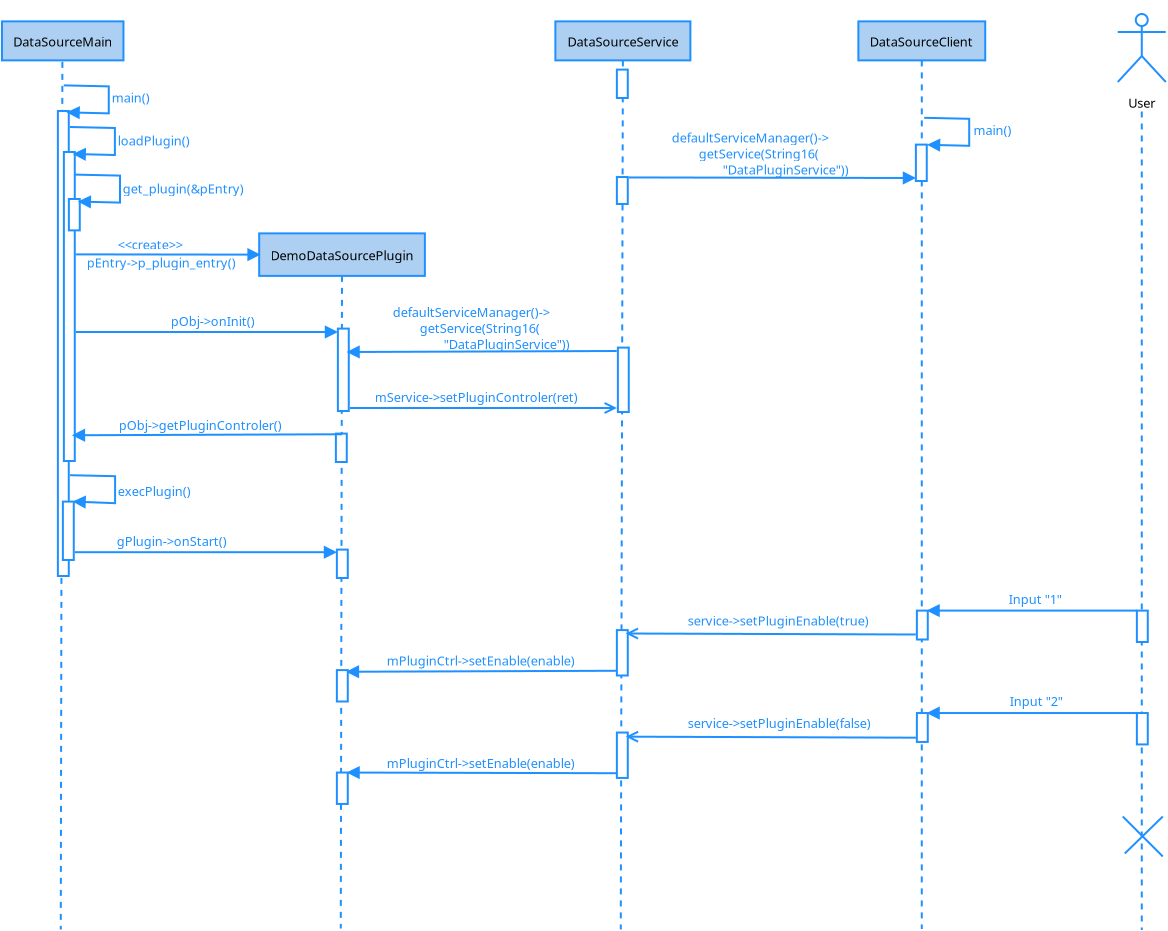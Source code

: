 <?xml version="1.0" encoding="UTF-8"?>
<dia:diagram xmlns:dia="http://www.lysator.liu.se/~alla/dia/">
  <dia:layer name="背景" visible="true" active="true">
    <dia:object type="Flowchart - Box" version="0" id="O0">
      <dia:attribute name="obj_pos">
        <dia:point val="50.78,4.5"/>
      </dia:attribute>
      <dia:attribute name="obj_bb">
        <dia:rectangle val="50.73,4.45;57.172,6.5"/>
      </dia:attribute>
      <dia:attribute name="elem_corner">
        <dia:point val="50.78,4.5"/>
      </dia:attribute>
      <dia:attribute name="elem_width">
        <dia:real val="6.343"/>
      </dia:attribute>
      <dia:attribute name="elem_height">
        <dia:real val="1.95"/>
      </dia:attribute>
      <dia:attribute name="border_width">
        <dia:real val="0.1"/>
      </dia:attribute>
      <dia:attribute name="border_color">
        <dia:color val="#1e90ff"/>
      </dia:attribute>
      <dia:attribute name="inner_color">
        <dia:color val="#add0f2"/>
      </dia:attribute>
      <dia:attribute name="show_background">
        <dia:boolean val="true"/>
      </dia:attribute>
      <dia:attribute name="padding">
        <dia:real val="0.5"/>
      </dia:attribute>
      <dia:attribute name="text">
        <dia:composite type="text">
          <dia:attribute name="string">
            <dia:string>#DataSourceClient#</dia:string>
          </dia:attribute>
          <dia:attribute name="font">
            <dia:font family="sans" style="0" name="Helvetica"/>
          </dia:attribute>
          <dia:attribute name="height">
            <dia:real val="0.8"/>
          </dia:attribute>
          <dia:attribute name="pos">
            <dia:point val="53.951,5.817"/>
          </dia:attribute>
          <dia:attribute name="color">
            <dia:color val="#000000"/>
          </dia:attribute>
          <dia:attribute name="alignment">
            <dia:enum val="1"/>
          </dia:attribute>
        </dia:composite>
      </dia:attribute>
    </dia:object>
    <dia:object type="Flowchart - Box" version="0" id="O1">
      <dia:attribute name="obj_pos">
        <dia:point val="35.63,4.5"/>
      </dia:attribute>
      <dia:attribute name="obj_bb">
        <dia:rectangle val="35.58,4.45;42.43,6.5"/>
      </dia:attribute>
      <dia:attribute name="elem_corner">
        <dia:point val="35.63,4.5"/>
      </dia:attribute>
      <dia:attribute name="elem_width">
        <dia:real val="6.75"/>
      </dia:attribute>
      <dia:attribute name="elem_height">
        <dia:real val="1.95"/>
      </dia:attribute>
      <dia:attribute name="border_width">
        <dia:real val="0.1"/>
      </dia:attribute>
      <dia:attribute name="border_color">
        <dia:color val="#1e90ff"/>
      </dia:attribute>
      <dia:attribute name="inner_color">
        <dia:color val="#add0f2"/>
      </dia:attribute>
      <dia:attribute name="show_background">
        <dia:boolean val="true"/>
      </dia:attribute>
      <dia:attribute name="padding">
        <dia:real val="0.5"/>
      </dia:attribute>
      <dia:attribute name="text">
        <dia:composite type="text">
          <dia:attribute name="string">
            <dia:string>#DataSourceService#</dia:string>
          </dia:attribute>
          <dia:attribute name="font">
            <dia:font family="sans" style="0" name="Helvetica"/>
          </dia:attribute>
          <dia:attribute name="height">
            <dia:real val="0.8"/>
          </dia:attribute>
          <dia:attribute name="pos">
            <dia:point val="39.005,5.817"/>
          </dia:attribute>
          <dia:attribute name="color">
            <dia:color val="#000000"/>
          </dia:attribute>
          <dia:attribute name="alignment">
            <dia:enum val="1"/>
          </dia:attribute>
        </dia:composite>
      </dia:attribute>
    </dia:object>
    <dia:object type="Flowchart - Box" version="0" id="O2">
      <dia:attribute name="obj_pos">
        <dia:point val="20.83,15.1"/>
      </dia:attribute>
      <dia:attribute name="obj_bb">
        <dia:rectangle val="20.78,15.05;29.145,17.275"/>
      </dia:attribute>
      <dia:attribute name="elem_corner">
        <dia:point val="20.83,15.1"/>
      </dia:attribute>
      <dia:attribute name="elem_width">
        <dia:real val="8.265"/>
      </dia:attribute>
      <dia:attribute name="elem_height">
        <dia:real val="2.125"/>
      </dia:attribute>
      <dia:attribute name="border_width">
        <dia:real val="0.1"/>
      </dia:attribute>
      <dia:attribute name="border_color">
        <dia:color val="#1e90ff"/>
      </dia:attribute>
      <dia:attribute name="inner_color">
        <dia:color val="#add0f2"/>
      </dia:attribute>
      <dia:attribute name="show_background">
        <dia:boolean val="true"/>
      </dia:attribute>
      <dia:attribute name="padding">
        <dia:real val="0.5"/>
      </dia:attribute>
      <dia:attribute name="text">
        <dia:composite type="text">
          <dia:attribute name="string">
            <dia:string>#DemoDataSourcePlugin#</dia:string>
          </dia:attribute>
          <dia:attribute name="font">
            <dia:font family="sans" style="0" name="Helvetica"/>
          </dia:attribute>
          <dia:attribute name="height">
            <dia:real val="0.8"/>
          </dia:attribute>
          <dia:attribute name="pos">
            <dia:point val="24.962,16.505"/>
          </dia:attribute>
          <dia:attribute name="color">
            <dia:color val="#000000"/>
          </dia:attribute>
          <dia:attribute name="alignment">
            <dia:enum val="1"/>
          </dia:attribute>
        </dia:composite>
      </dia:attribute>
    </dia:object>
    <dia:object type="Flowchart - Box" version="0" id="O3">
      <dia:attribute name="obj_pos">
        <dia:point val="7.98,4.5"/>
      </dia:attribute>
      <dia:attribute name="obj_bb">
        <dia:rectangle val="7.93,4.45;14.065,6.5"/>
      </dia:attribute>
      <dia:attribute name="elem_corner">
        <dia:point val="7.98,4.5"/>
      </dia:attribute>
      <dia:attribute name="elem_width">
        <dia:real val="6.035"/>
      </dia:attribute>
      <dia:attribute name="elem_height">
        <dia:real val="1.95"/>
      </dia:attribute>
      <dia:attribute name="border_width">
        <dia:real val="0.1"/>
      </dia:attribute>
      <dia:attribute name="border_color">
        <dia:color val="#1e90ff"/>
      </dia:attribute>
      <dia:attribute name="inner_color">
        <dia:color val="#add0f2"/>
      </dia:attribute>
      <dia:attribute name="show_background">
        <dia:boolean val="true"/>
      </dia:attribute>
      <dia:attribute name="padding">
        <dia:real val="0.5"/>
      </dia:attribute>
      <dia:attribute name="text">
        <dia:composite type="text">
          <dia:attribute name="string">
            <dia:string>#DataSourceMain#</dia:string>
          </dia:attribute>
          <dia:attribute name="font">
            <dia:font family="sans" style="0" name="Helvetica"/>
          </dia:attribute>
          <dia:attribute name="height">
            <dia:real val="0.8"/>
          </dia:attribute>
          <dia:attribute name="pos">
            <dia:point val="10.998,5.817"/>
          </dia:attribute>
          <dia:attribute name="color">
            <dia:color val="#000000"/>
          </dia:attribute>
          <dia:attribute name="alignment">
            <dia:enum val="1"/>
          </dia:attribute>
        </dia:composite>
      </dia:attribute>
    </dia:object>
    <dia:object type="Standard - Line" version="0" id="O4">
      <dia:attribute name="obj_pos">
        <dia:point val="10.98,6.525"/>
      </dia:attribute>
      <dia:attribute name="obj_bb">
        <dia:rectangle val="10.85,6.475;11.03,49.956"/>
      </dia:attribute>
      <dia:attribute name="conn_endpoints">
        <dia:point val="10.98,6.525"/>
        <dia:point val="10.9,49.906"/>
      </dia:attribute>
      <dia:attribute name="numcp">
        <dia:int val="1"/>
      </dia:attribute>
      <dia:attribute name="line_color">
        <dia:color val="#1e90ff"/>
      </dia:attribute>
      <dia:attribute name="line_width">
        <dia:real val="0.1"/>
      </dia:attribute>
      <dia:attribute name="line_style">
        <dia:enum val="1"/>
      </dia:attribute>
      <dia:attribute name="dashlength">
        <dia:real val="0.3"/>
      </dia:attribute>
    </dia:object>
    <dia:object type="Standard - Line" version="0" id="O5">
      <dia:attribute name="obj_pos">
        <dia:point val="24.962,17.225"/>
      </dia:attribute>
      <dia:attribute name="obj_bb">
        <dia:rectangle val="24.85,17.175;25.013,49.906"/>
      </dia:attribute>
      <dia:attribute name="conn_endpoints">
        <dia:point val="24.962,17.225"/>
        <dia:point val="24.9,49.856"/>
      </dia:attribute>
      <dia:attribute name="numcp">
        <dia:int val="1"/>
      </dia:attribute>
      <dia:attribute name="line_color">
        <dia:color val="#1e90ff"/>
      </dia:attribute>
      <dia:attribute name="line_width">
        <dia:real val="0.1"/>
      </dia:attribute>
      <dia:attribute name="line_style">
        <dia:enum val="1"/>
      </dia:attribute>
      <dia:attribute name="dashlength">
        <dia:real val="0.3"/>
      </dia:attribute>
      <dia:connections>
        <dia:connection handle="0" to="O2" connection="13"/>
      </dia:connections>
    </dia:object>
    <dia:object type="Standard - Line" version="0" id="O6">
      <dia:attribute name="obj_pos">
        <dia:point val="53.951,6.45"/>
      </dia:attribute>
      <dia:attribute name="obj_bb">
        <dia:rectangle val="53.9,6.4;54.001,49.931"/>
      </dia:attribute>
      <dia:attribute name="conn_endpoints">
        <dia:point val="53.951,6.45"/>
        <dia:point val="53.95,49.881"/>
      </dia:attribute>
      <dia:attribute name="numcp">
        <dia:int val="1"/>
      </dia:attribute>
      <dia:attribute name="line_color">
        <dia:color val="#1e90ff"/>
      </dia:attribute>
      <dia:attribute name="line_width">
        <dia:real val="0.1"/>
      </dia:attribute>
      <dia:attribute name="line_style">
        <dia:enum val="1"/>
      </dia:attribute>
      <dia:attribute name="dashlength">
        <dia:real val="0.3"/>
      </dia:attribute>
      <dia:connections>
        <dia:connection handle="0" to="O0" connection="13"/>
      </dia:connections>
    </dia:object>
    <dia:object type="Standard - Line" version="0" id="O7">
      <dia:attribute name="obj_pos">
        <dia:point val="39.005,6.45"/>
      </dia:attribute>
      <dia:attribute name="obj_bb">
        <dia:rectangle val="38.85,6.4;39.055,49.956"/>
      </dia:attribute>
      <dia:attribute name="conn_endpoints">
        <dia:point val="39.005,6.45"/>
        <dia:point val="38.9,49.906"/>
      </dia:attribute>
      <dia:attribute name="numcp">
        <dia:int val="1"/>
      </dia:attribute>
      <dia:attribute name="line_color">
        <dia:color val="#1e90ff"/>
      </dia:attribute>
      <dia:attribute name="line_width">
        <dia:real val="0.1"/>
      </dia:attribute>
      <dia:attribute name="line_style">
        <dia:enum val="1"/>
      </dia:attribute>
      <dia:attribute name="dashlength">
        <dia:real val="0.3"/>
      </dia:attribute>
      <dia:connections>
        <dia:connection handle="0" to="O1" connection="13"/>
      </dia:connections>
    </dia:object>
    <dia:object type="Standard - Text" version="1" id="O8">
      <dia:attribute name="obj_pos">
        <dia:point val="13.45,8.55"/>
      </dia:attribute>
      <dia:attribute name="obj_bb">
        <dia:rectangle val="13.45,7.808;15.402,8.755"/>
      </dia:attribute>
      <dia:attribute name="text">
        <dia:composite type="text">
          <dia:attribute name="string">
            <dia:string>#main()#</dia:string>
          </dia:attribute>
          <dia:attribute name="font">
            <dia:font family="sans" style="0" name="Helvetica"/>
          </dia:attribute>
          <dia:attribute name="height">
            <dia:real val="0.8"/>
          </dia:attribute>
          <dia:attribute name="pos">
            <dia:point val="13.45,8.55"/>
          </dia:attribute>
          <dia:attribute name="color">
            <dia:color val="#1e90ff"/>
          </dia:attribute>
          <dia:attribute name="alignment">
            <dia:enum val="0"/>
          </dia:attribute>
        </dia:composite>
      </dia:attribute>
      <dia:attribute name="valign">
        <dia:enum val="3"/>
      </dia:attribute>
    </dia:object>
    <dia:object type="Standard - Box" version="0" id="O9">
      <dia:attribute name="obj_pos">
        <dia:point val="10.755,8.98"/>
      </dia:attribute>
      <dia:attribute name="obj_bb">
        <dia:rectangle val="10.705,8.93;11.35,32.281"/>
      </dia:attribute>
      <dia:attribute name="elem_corner">
        <dia:point val="10.755,8.98"/>
      </dia:attribute>
      <dia:attribute name="elem_width">
        <dia:real val="0.545"/>
      </dia:attribute>
      <dia:attribute name="elem_height">
        <dia:real val="23.251"/>
      </dia:attribute>
      <dia:attribute name="border_width">
        <dia:real val="0.1"/>
      </dia:attribute>
      <dia:attribute name="border_color">
        <dia:color val="#1e90ff"/>
      </dia:attribute>
      <dia:attribute name="show_background">
        <dia:boolean val="true"/>
      </dia:attribute>
    </dia:object>
    <dia:object type="Standard - Box" version="0" id="O10">
      <dia:attribute name="obj_pos">
        <dia:point val="11.055,11.03"/>
      </dia:attribute>
      <dia:attribute name="obj_bb">
        <dia:rectangle val="11.005,10.98;11.65,26.531"/>
      </dia:attribute>
      <dia:attribute name="elem_corner">
        <dia:point val="11.055,11.03"/>
      </dia:attribute>
      <dia:attribute name="elem_width">
        <dia:real val="0.545"/>
      </dia:attribute>
      <dia:attribute name="elem_height">
        <dia:real val="15.451"/>
      </dia:attribute>
      <dia:attribute name="border_width">
        <dia:real val="0.1"/>
      </dia:attribute>
      <dia:attribute name="border_color">
        <dia:color val="#1e90ff"/>
      </dia:attribute>
      <dia:attribute name="show_background">
        <dia:boolean val="true"/>
      </dia:attribute>
    </dia:object>
    <dia:object type="Standard - Text" version="1" id="O11">
      <dia:attribute name="obj_pos">
        <dia:point val="13.75,10.7"/>
      </dia:attribute>
      <dia:attribute name="obj_bb">
        <dia:rectangle val="13.75,9.957;17.402,10.905"/>
      </dia:attribute>
      <dia:attribute name="text">
        <dia:composite type="text">
          <dia:attribute name="string">
            <dia:string>#loadPlugin()#</dia:string>
          </dia:attribute>
          <dia:attribute name="font">
            <dia:font family="sans" style="0" name="Helvetica"/>
          </dia:attribute>
          <dia:attribute name="height">
            <dia:real val="0.8"/>
          </dia:attribute>
          <dia:attribute name="pos">
            <dia:point val="13.75,10.7"/>
          </dia:attribute>
          <dia:attribute name="color">
            <dia:color val="#1e90ff"/>
          </dia:attribute>
          <dia:attribute name="alignment">
            <dia:enum val="0"/>
          </dia:attribute>
        </dia:composite>
      </dia:attribute>
      <dia:attribute name="valign">
        <dia:enum val="3"/>
      </dia:attribute>
    </dia:object>
    <dia:object type="Standard - Text" version="1" id="O12">
      <dia:attribute name="obj_pos">
        <dia:point val="14,13.1"/>
      </dia:attribute>
      <dia:attribute name="obj_bb">
        <dia:rectangle val="14,12.357;20.065,13.305"/>
      </dia:attribute>
      <dia:attribute name="text">
        <dia:composite type="text">
          <dia:attribute name="string">
            <dia:string>#get_plugin(&amp;pEntry)#</dia:string>
          </dia:attribute>
          <dia:attribute name="font">
            <dia:font family="sans" style="0" name="Helvetica"/>
          </dia:attribute>
          <dia:attribute name="height">
            <dia:real val="0.8"/>
          </dia:attribute>
          <dia:attribute name="pos">
            <dia:point val="14,13.1"/>
          </dia:attribute>
          <dia:attribute name="color">
            <dia:color val="#1e90ff"/>
          </dia:attribute>
          <dia:attribute name="alignment">
            <dia:enum val="0"/>
          </dia:attribute>
        </dia:composite>
      </dia:attribute>
      <dia:attribute name="valign">
        <dia:enum val="3"/>
      </dia:attribute>
    </dia:object>
    <dia:object type="Standard - Box" version="0" id="O13">
      <dia:attribute name="obj_pos">
        <dia:point val="11.305,13.38"/>
      </dia:attribute>
      <dia:attribute name="obj_bb">
        <dia:rectangle val="11.255,13.33;11.9,15"/>
      </dia:attribute>
      <dia:attribute name="elem_corner">
        <dia:point val="11.305,13.38"/>
      </dia:attribute>
      <dia:attribute name="elem_width">
        <dia:real val="0.545"/>
      </dia:attribute>
      <dia:attribute name="elem_height">
        <dia:real val="1.57"/>
      </dia:attribute>
      <dia:attribute name="border_width">
        <dia:real val="0.1"/>
      </dia:attribute>
      <dia:attribute name="border_color">
        <dia:color val="#1e90ff"/>
      </dia:attribute>
      <dia:attribute name="show_background">
        <dia:boolean val="true"/>
      </dia:attribute>
    </dia:object>
    <dia:object type="Standard - Line" version="0" id="O14">
      <dia:attribute name="obj_pos">
        <dia:point val="11.65,16.15"/>
      </dia:attribute>
      <dia:attribute name="obj_bb">
        <dia:rectangle val="11.6,15.831;20.942,16.493"/>
      </dia:attribute>
      <dia:attribute name="conn_endpoints">
        <dia:point val="11.65,16.15"/>
        <dia:point val="20.83,16.163"/>
      </dia:attribute>
      <dia:attribute name="numcp">
        <dia:int val="1"/>
      </dia:attribute>
      <dia:attribute name="line_color">
        <dia:color val="#1e90ff"/>
      </dia:attribute>
      <dia:attribute name="end_arrow">
        <dia:enum val="3"/>
      </dia:attribute>
      <dia:attribute name="end_arrow_length">
        <dia:real val="0.5"/>
      </dia:attribute>
      <dia:attribute name="end_arrow_width">
        <dia:real val="0.5"/>
      </dia:attribute>
      <dia:connections>
        <dia:connection handle="1" to="O2" connection="7"/>
      </dia:connections>
    </dia:object>
    <dia:object type="Standard - Text" version="1" id="O15">
      <dia:attribute name="obj_pos">
        <dia:point val="13.75,15.9"/>
      </dia:attribute>
      <dia:attribute name="obj_bb">
        <dia:rectangle val="13.75,15.158;17.017,16.105"/>
      </dia:attribute>
      <dia:attribute name="text">
        <dia:composite type="text">
          <dia:attribute name="string">
            <dia:string>#&lt;&lt;create&gt;&gt;#</dia:string>
          </dia:attribute>
          <dia:attribute name="font">
            <dia:font family="sans" style="0" name="Helvetica"/>
          </dia:attribute>
          <dia:attribute name="height">
            <dia:real val="0.8"/>
          </dia:attribute>
          <dia:attribute name="pos">
            <dia:point val="13.75,15.9"/>
          </dia:attribute>
          <dia:attribute name="color">
            <dia:color val="#1e90ff"/>
          </dia:attribute>
          <dia:attribute name="alignment">
            <dia:enum val="0"/>
          </dia:attribute>
        </dia:composite>
      </dia:attribute>
      <dia:attribute name="valign">
        <dia:enum val="3"/>
      </dia:attribute>
    </dia:object>
    <dia:object type="Standard - Text" version="1" id="O16">
      <dia:attribute name="obj_pos">
        <dia:point val="12.2,16.8"/>
      </dia:attribute>
      <dia:attribute name="obj_bb">
        <dia:rectangle val="12.2,16.058;19.808,17.005"/>
      </dia:attribute>
      <dia:attribute name="text">
        <dia:composite type="text">
          <dia:attribute name="string">
            <dia:string>#pEntry-&gt;p_plugin_entry()#</dia:string>
          </dia:attribute>
          <dia:attribute name="font">
            <dia:font family="sans" style="0" name="Helvetica"/>
          </dia:attribute>
          <dia:attribute name="height">
            <dia:real val="0.8"/>
          </dia:attribute>
          <dia:attribute name="pos">
            <dia:point val="12.2,16.8"/>
          </dia:attribute>
          <dia:attribute name="color">
            <dia:color val="#1e90ff"/>
          </dia:attribute>
          <dia:attribute name="alignment">
            <dia:enum val="0"/>
          </dia:attribute>
        </dia:composite>
      </dia:attribute>
      <dia:attribute name="valign">
        <dia:enum val="3"/>
      </dia:attribute>
    </dia:object>
    <dia:object type="Standard - Text" version="1" id="O17">
      <dia:attribute name="obj_pos">
        <dia:point val="22.65,7.75"/>
      </dia:attribute>
      <dia:attribute name="obj_bb">
        <dia:rectangle val="22.65,7.008;22.65,7.955"/>
      </dia:attribute>
      <dia:attribute name="text">
        <dia:composite type="text">
          <dia:attribute name="string">
            <dia:string>##</dia:string>
          </dia:attribute>
          <dia:attribute name="font">
            <dia:font family="sans" style="0" name="Helvetica"/>
          </dia:attribute>
          <dia:attribute name="height">
            <dia:real val="0.8"/>
          </dia:attribute>
          <dia:attribute name="pos">
            <dia:point val="22.65,7.75"/>
          </dia:attribute>
          <dia:attribute name="color">
            <dia:color val="#1e90ff"/>
          </dia:attribute>
          <dia:attribute name="alignment">
            <dia:enum val="0"/>
          </dia:attribute>
        </dia:composite>
      </dia:attribute>
      <dia:attribute name="valign">
        <dia:enum val="3"/>
      </dia:attribute>
    </dia:object>
    <dia:object type="Standard - Line" version="0" id="O18">
      <dia:attribute name="obj_pos">
        <dia:point val="11.655,20.03"/>
      </dia:attribute>
      <dia:attribute name="obj_bb">
        <dia:rectangle val="11.605,19.7;24.812,20.362"/>
      </dia:attribute>
      <dia:attribute name="conn_endpoints">
        <dia:point val="11.655,20.03"/>
        <dia:point val="24.7,20.031"/>
      </dia:attribute>
      <dia:attribute name="numcp">
        <dia:int val="1"/>
      </dia:attribute>
      <dia:attribute name="line_color">
        <dia:color val="#1e90ff"/>
      </dia:attribute>
      <dia:attribute name="end_arrow">
        <dia:enum val="3"/>
      </dia:attribute>
      <dia:attribute name="end_arrow_length">
        <dia:real val="0.5"/>
      </dia:attribute>
      <dia:attribute name="end_arrow_width">
        <dia:real val="0.5"/>
      </dia:attribute>
    </dia:object>
    <dia:object type="Standard - Box" version="0" id="O19">
      <dia:attribute name="obj_pos">
        <dia:point val="24.755,19.861"/>
      </dia:attribute>
      <dia:attribute name="obj_bb">
        <dia:rectangle val="24.705,19.811;25.35,24.031"/>
      </dia:attribute>
      <dia:attribute name="elem_corner">
        <dia:point val="24.755,19.861"/>
      </dia:attribute>
      <dia:attribute name="elem_width">
        <dia:real val="0.545"/>
      </dia:attribute>
      <dia:attribute name="elem_height">
        <dia:real val="4.12"/>
      </dia:attribute>
      <dia:attribute name="border_width">
        <dia:real val="0.1"/>
      </dia:attribute>
      <dia:attribute name="border_color">
        <dia:color val="#1e90ff"/>
      </dia:attribute>
      <dia:attribute name="show_background">
        <dia:boolean val="true"/>
      </dia:attribute>
    </dia:object>
    <dia:object type="Standard - Text" version="1" id="O20">
      <dia:attribute name="obj_pos">
        <dia:point val="16.4,19.731"/>
      </dia:attribute>
      <dia:attribute name="obj_bb">
        <dia:rectangle val="16.4,18.988;20.628,19.936"/>
      </dia:attribute>
      <dia:attribute name="text">
        <dia:composite type="text">
          <dia:attribute name="string">
            <dia:string>#pObj-&gt;onInit()#</dia:string>
          </dia:attribute>
          <dia:attribute name="font">
            <dia:font family="sans" style="0" name="Helvetica"/>
          </dia:attribute>
          <dia:attribute name="height">
            <dia:real val="0.8"/>
          </dia:attribute>
          <dia:attribute name="pos">
            <dia:point val="16.4,19.731"/>
          </dia:attribute>
          <dia:attribute name="color">
            <dia:color val="#1e90ff"/>
          </dia:attribute>
          <dia:attribute name="alignment">
            <dia:enum val="0"/>
          </dia:attribute>
        </dia:composite>
      </dia:attribute>
      <dia:attribute name="valign">
        <dia:enum val="3"/>
      </dia:attribute>
    </dia:object>
    <dia:object type="Standard - Text" version="1" id="O21">
      <dia:attribute name="obj_pos">
        <dia:point val="13.8,24.931"/>
      </dia:attribute>
      <dia:attribute name="obj_bb">
        <dia:rectangle val="13.8,24.188;21.935,25.136"/>
      </dia:attribute>
      <dia:attribute name="text">
        <dia:composite type="text">
          <dia:attribute name="string">
            <dia:string>#pObj-&gt;getPluginControler()#</dia:string>
          </dia:attribute>
          <dia:attribute name="font">
            <dia:font family="sans" style="0" name="Helvetica"/>
          </dia:attribute>
          <dia:attribute name="height">
            <dia:real val="0.8"/>
          </dia:attribute>
          <dia:attribute name="pos">
            <dia:point val="13.8,24.931"/>
          </dia:attribute>
          <dia:attribute name="color">
            <dia:color val="#1e90ff"/>
          </dia:attribute>
          <dia:attribute name="alignment">
            <dia:enum val="0"/>
          </dia:attribute>
        </dia:composite>
      </dia:attribute>
      <dia:attribute name="valign">
        <dia:enum val="3"/>
      </dia:attribute>
    </dia:object>
    <dia:object type="Standard - Line" version="0" id="O22">
      <dia:attribute name="obj_pos">
        <dia:point val="25.25,21.031"/>
      </dia:attribute>
      <dia:attribute name="obj_bb">
        <dia:rectangle val="25.188,20.698;38.75,21.36"/>
      </dia:attribute>
      <dia:attribute name="conn_endpoints">
        <dia:point val="25.25,21.031"/>
        <dia:point val="38.7,20.981"/>
      </dia:attribute>
      <dia:attribute name="numcp">
        <dia:int val="1"/>
      </dia:attribute>
      <dia:attribute name="line_color">
        <dia:color val="#1e90ff"/>
      </dia:attribute>
      <dia:attribute name="start_arrow">
        <dia:enum val="3"/>
      </dia:attribute>
      <dia:attribute name="start_arrow_length">
        <dia:real val="0.5"/>
      </dia:attribute>
      <dia:attribute name="start_arrow_width">
        <dia:real val="0.5"/>
      </dia:attribute>
    </dia:object>
    <dia:object type="Standard - Box" version="0" id="O23">
      <dia:attribute name="obj_pos">
        <dia:point val="38.755,20.811"/>
      </dia:attribute>
      <dia:attribute name="obj_bb">
        <dia:rectangle val="38.705,20.761;39.35,24.081"/>
      </dia:attribute>
      <dia:attribute name="elem_corner">
        <dia:point val="38.755,20.811"/>
      </dia:attribute>
      <dia:attribute name="elem_width">
        <dia:real val="0.545"/>
      </dia:attribute>
      <dia:attribute name="elem_height">
        <dia:real val="3.22"/>
      </dia:attribute>
      <dia:attribute name="border_width">
        <dia:real val="0.1"/>
      </dia:attribute>
      <dia:attribute name="border_color">
        <dia:color val="#1e90ff"/>
      </dia:attribute>
      <dia:attribute name="show_background">
        <dia:boolean val="true"/>
      </dia:attribute>
    </dia:object>
    <dia:object type="Standard - Text" version="1" id="O24">
      <dia:attribute name="obj_pos">
        <dia:point val="27.5,19.281"/>
      </dia:attribute>
      <dia:attribute name="obj_bb">
        <dia:rectangle val="27.5,18.538;36.42,21.086"/>
      </dia:attribute>
      <dia:attribute name="text">
        <dia:composite type="text">
          <dia:attribute name="string">
            <dia:string>#defaultServiceManager()-&gt;
         getService(String16(
                 "DataPluginService"))#</dia:string>
          </dia:attribute>
          <dia:attribute name="font">
            <dia:font family="sans" style="0" name="Helvetica"/>
          </dia:attribute>
          <dia:attribute name="height">
            <dia:real val="0.8"/>
          </dia:attribute>
          <dia:attribute name="pos">
            <dia:point val="27.5,19.281"/>
          </dia:attribute>
          <dia:attribute name="color">
            <dia:color val="#1e90ff"/>
          </dia:attribute>
          <dia:attribute name="alignment">
            <dia:enum val="0"/>
          </dia:attribute>
        </dia:composite>
      </dia:attribute>
      <dia:attribute name="valign">
        <dia:enum val="3"/>
      </dia:attribute>
    </dia:object>
    <dia:object type="Standard - Text" version="1" id="O25">
      <dia:attribute name="obj_pos">
        <dia:point val="26.6,23.531"/>
      </dia:attribute>
      <dia:attribute name="obj_bb">
        <dia:rectangle val="26.6,22.788;36.847,23.736"/>
      </dia:attribute>
      <dia:attribute name="text">
        <dia:composite type="text">
          <dia:attribute name="string">
            <dia:string>#mService-&gt;setPluginControler(ret)#</dia:string>
          </dia:attribute>
          <dia:attribute name="font">
            <dia:font family="sans" style="0" name="Helvetica"/>
          </dia:attribute>
          <dia:attribute name="height">
            <dia:real val="0.8"/>
          </dia:attribute>
          <dia:attribute name="pos">
            <dia:point val="26.6,23.531"/>
          </dia:attribute>
          <dia:attribute name="color">
            <dia:color val="#1e90ff"/>
          </dia:attribute>
          <dia:attribute name="alignment">
            <dia:enum val="0"/>
          </dia:attribute>
        </dia:composite>
      </dia:attribute>
      <dia:attribute name="valign">
        <dia:enum val="3"/>
      </dia:attribute>
    </dia:object>
    <dia:object type="Standard - Box" version="0" id="O26">
      <dia:attribute name="obj_pos">
        <dia:point val="24.655,25.111"/>
      </dia:attribute>
      <dia:attribute name="obj_bb">
        <dia:rectangle val="24.605,25.061;25.25,26.581"/>
      </dia:attribute>
      <dia:attribute name="elem_corner">
        <dia:point val="24.655,25.111"/>
      </dia:attribute>
      <dia:attribute name="elem_width">
        <dia:real val="0.545"/>
      </dia:attribute>
      <dia:attribute name="elem_height">
        <dia:real val="1.42"/>
      </dia:attribute>
      <dia:attribute name="border_width">
        <dia:real val="0.1"/>
      </dia:attribute>
      <dia:attribute name="border_color">
        <dia:color val="#1e90ff"/>
      </dia:attribute>
      <dia:attribute name="show_background">
        <dia:boolean val="true"/>
      </dia:attribute>
    </dia:object>
    <dia:object type="Standard - Line" version="0" id="O27">
      <dia:attribute name="obj_pos">
        <dia:point val="11.517,25.194"/>
      </dia:attribute>
      <dia:attribute name="obj_bb">
        <dia:rectangle val="11.455,24.861;25.017,25.523"/>
      </dia:attribute>
      <dia:attribute name="conn_endpoints">
        <dia:point val="11.517,25.194"/>
        <dia:point val="24.967,25.144"/>
      </dia:attribute>
      <dia:attribute name="numcp">
        <dia:int val="1"/>
      </dia:attribute>
      <dia:attribute name="line_color">
        <dia:color val="#1e90ff"/>
      </dia:attribute>
      <dia:attribute name="start_arrow">
        <dia:enum val="3"/>
      </dia:attribute>
      <dia:attribute name="start_arrow_length">
        <dia:real val="0.5"/>
      </dia:attribute>
      <dia:attribute name="start_arrow_width">
        <dia:real val="0.5"/>
      </dia:attribute>
    </dia:object>
    <dia:object type="Standard - Text" version="1" id="O28">
      <dia:attribute name="obj_pos">
        <dia:point val="13.75,28.231"/>
      </dia:attribute>
      <dia:attribute name="obj_bb">
        <dia:rectangle val="13.75,27.488;17.42,28.436"/>
      </dia:attribute>
      <dia:attribute name="text">
        <dia:composite type="text">
          <dia:attribute name="string">
            <dia:string>#execPlugin()#</dia:string>
          </dia:attribute>
          <dia:attribute name="font">
            <dia:font family="sans" style="0" name="Helvetica"/>
          </dia:attribute>
          <dia:attribute name="height">
            <dia:real val="0.8"/>
          </dia:attribute>
          <dia:attribute name="pos">
            <dia:point val="13.75,28.231"/>
          </dia:attribute>
          <dia:attribute name="color">
            <dia:color val="#1e90ff"/>
          </dia:attribute>
          <dia:attribute name="alignment">
            <dia:enum val="0"/>
          </dia:attribute>
        </dia:composite>
      </dia:attribute>
      <dia:attribute name="valign">
        <dia:enum val="3"/>
      </dia:attribute>
    </dia:object>
    <dia:object type="Standard - Box" version="0" id="O29">
      <dia:attribute name="obj_pos">
        <dia:point val="11.005,28.511"/>
      </dia:attribute>
      <dia:attribute name="obj_bb">
        <dia:rectangle val="10.955,28.461;11.6,31.481"/>
      </dia:attribute>
      <dia:attribute name="elem_corner">
        <dia:point val="11.005,28.511"/>
      </dia:attribute>
      <dia:attribute name="elem_width">
        <dia:real val="0.545"/>
      </dia:attribute>
      <dia:attribute name="elem_height">
        <dia:real val="2.92"/>
      </dia:attribute>
      <dia:attribute name="border_width">
        <dia:real val="0.1"/>
      </dia:attribute>
      <dia:attribute name="border_color">
        <dia:color val="#1e90ff"/>
      </dia:attribute>
      <dia:attribute name="show_background">
        <dia:boolean val="true"/>
      </dia:attribute>
    </dia:object>
    <dia:object type="Standard - Text" version="1" id="O30">
      <dia:attribute name="obj_pos">
        <dia:point val="13.7,30.731"/>
      </dia:attribute>
      <dia:attribute name="obj_bb">
        <dia:rectangle val="13.7,29.988;19.192,30.936"/>
      </dia:attribute>
      <dia:attribute name="text">
        <dia:composite type="text">
          <dia:attribute name="string">
            <dia:string>#gPlugin-&gt;onStart()#</dia:string>
          </dia:attribute>
          <dia:attribute name="font">
            <dia:font family="sans" style="0" name="Helvetica"/>
          </dia:attribute>
          <dia:attribute name="height">
            <dia:real val="0.8"/>
          </dia:attribute>
          <dia:attribute name="pos">
            <dia:point val="13.7,30.731"/>
          </dia:attribute>
          <dia:attribute name="color">
            <dia:color val="#1e90ff"/>
          </dia:attribute>
          <dia:attribute name="alignment">
            <dia:enum val="0"/>
          </dia:attribute>
        </dia:composite>
      </dia:attribute>
      <dia:attribute name="valign">
        <dia:enum val="3"/>
      </dia:attribute>
    </dia:object>
    <dia:object type="Standard - Box" version="0" id="O31">
      <dia:attribute name="obj_pos">
        <dia:point val="24.705,30.911"/>
      </dia:attribute>
      <dia:attribute name="obj_bb">
        <dia:rectangle val="24.655,30.861;25.3,32.381"/>
      </dia:attribute>
      <dia:attribute name="elem_corner">
        <dia:point val="24.705,30.911"/>
      </dia:attribute>
      <dia:attribute name="elem_width">
        <dia:real val="0.545"/>
      </dia:attribute>
      <dia:attribute name="elem_height">
        <dia:real val="1.42"/>
      </dia:attribute>
      <dia:attribute name="border_width">
        <dia:real val="0.1"/>
      </dia:attribute>
      <dia:attribute name="border_color">
        <dia:color val="#1e90ff"/>
      </dia:attribute>
      <dia:attribute name="show_background">
        <dia:boolean val="true"/>
      </dia:attribute>
    </dia:object>
    <dia:object type="Standard - Line" version="0" id="O32">
      <dia:attribute name="obj_pos">
        <dia:point val="11.605,31.041"/>
      </dia:attribute>
      <dia:attribute name="obj_bb">
        <dia:rectangle val="11.555,30.711;24.762,31.373"/>
      </dia:attribute>
      <dia:attribute name="conn_endpoints">
        <dia:point val="11.605,31.041"/>
        <dia:point val="24.65,31.042"/>
      </dia:attribute>
      <dia:attribute name="numcp">
        <dia:int val="1"/>
      </dia:attribute>
      <dia:attribute name="line_color">
        <dia:color val="#1e90ff"/>
      </dia:attribute>
      <dia:attribute name="end_arrow">
        <dia:enum val="3"/>
      </dia:attribute>
      <dia:attribute name="end_arrow_length">
        <dia:real val="0.5"/>
      </dia:attribute>
      <dia:attribute name="end_arrow_width">
        <dia:real val="0.5"/>
      </dia:attribute>
    </dia:object>
    <dia:object type="Standard - Box" version="0" id="O33">
      <dia:attribute name="obj_pos">
        <dia:point val="38.705,6.911"/>
      </dia:attribute>
      <dia:attribute name="obj_bb">
        <dia:rectangle val="38.655,6.861;39.3,8.381"/>
      </dia:attribute>
      <dia:attribute name="elem_corner">
        <dia:point val="38.705,6.911"/>
      </dia:attribute>
      <dia:attribute name="elem_width">
        <dia:real val="0.545"/>
      </dia:attribute>
      <dia:attribute name="elem_height">
        <dia:real val="1.42"/>
      </dia:attribute>
      <dia:attribute name="border_width">
        <dia:real val="0.1"/>
      </dia:attribute>
      <dia:attribute name="border_color">
        <dia:color val="#1e90ff"/>
      </dia:attribute>
      <dia:attribute name="show_background">
        <dia:boolean val="true"/>
      </dia:attribute>
    </dia:object>
    <dia:object type="Standard - Box" version="0" id="O34">
      <dia:attribute name="obj_pos">
        <dia:point val="53.655,10.661"/>
      </dia:attribute>
      <dia:attribute name="obj_bb">
        <dia:rectangle val="53.605,10.611;54.25,12.531"/>
      </dia:attribute>
      <dia:attribute name="elem_corner">
        <dia:point val="53.655,10.661"/>
      </dia:attribute>
      <dia:attribute name="elem_width">
        <dia:real val="0.545"/>
      </dia:attribute>
      <dia:attribute name="elem_height">
        <dia:real val="1.82"/>
      </dia:attribute>
      <dia:attribute name="border_width">
        <dia:real val="0.1"/>
      </dia:attribute>
      <dia:attribute name="border_color">
        <dia:color val="#1e90ff"/>
      </dia:attribute>
      <dia:attribute name="show_background">
        <dia:boolean val="true"/>
      </dia:attribute>
    </dia:object>
    <dia:object type="Standard - Box" version="0" id="O35">
      <dia:attribute name="obj_pos">
        <dia:point val="38.705,12.283"/>
      </dia:attribute>
      <dia:attribute name="obj_bb">
        <dia:rectangle val="38.655,12.233;39.3,13.681"/>
      </dia:attribute>
      <dia:attribute name="elem_corner">
        <dia:point val="38.705,12.283"/>
      </dia:attribute>
      <dia:attribute name="elem_width">
        <dia:real val="0.545"/>
      </dia:attribute>
      <dia:attribute name="elem_height">
        <dia:real val="1.347"/>
      </dia:attribute>
      <dia:attribute name="border_width">
        <dia:real val="0.1"/>
      </dia:attribute>
      <dia:attribute name="border_color">
        <dia:color val="#1e90ff"/>
      </dia:attribute>
      <dia:attribute name="show_background">
        <dia:boolean val="true"/>
      </dia:attribute>
    </dia:object>
    <dia:object type="Standard - Text" version="1" id="O36">
      <dia:attribute name="obj_pos">
        <dia:point val="41.45,10.553"/>
      </dia:attribute>
      <dia:attribute name="obj_bb">
        <dia:rectangle val="41.45,9.811;50.37,12.358"/>
      </dia:attribute>
      <dia:attribute name="text">
        <dia:composite type="text">
          <dia:attribute name="string">
            <dia:string>#defaultServiceManager()-&gt;
         getService(String16(
                 "DataPluginService"))#</dia:string>
          </dia:attribute>
          <dia:attribute name="font">
            <dia:font family="sans" style="0" name="Helvetica"/>
          </dia:attribute>
          <dia:attribute name="height">
            <dia:real val="0.8"/>
          </dia:attribute>
          <dia:attribute name="pos">
            <dia:point val="41.45,10.553"/>
          </dia:attribute>
          <dia:attribute name="color">
            <dia:color val="#1e90ff"/>
          </dia:attribute>
          <dia:attribute name="alignment">
            <dia:enum val="0"/>
          </dia:attribute>
        </dia:composite>
      </dia:attribute>
      <dia:attribute name="valign">
        <dia:enum val="3"/>
      </dia:attribute>
    </dia:object>
    <dia:object type="Standard - Text" version="1" id="O37">
      <dia:attribute name="obj_pos">
        <dia:point val="56.538,10.181"/>
      </dia:attribute>
      <dia:attribute name="obj_bb">
        <dia:rectangle val="56.538,9.438;58.491,10.386"/>
      </dia:attribute>
      <dia:attribute name="text">
        <dia:composite type="text">
          <dia:attribute name="string">
            <dia:string>#main()#</dia:string>
          </dia:attribute>
          <dia:attribute name="font">
            <dia:font family="sans" style="0" name="Helvetica"/>
          </dia:attribute>
          <dia:attribute name="height">
            <dia:real val="0.8"/>
          </dia:attribute>
          <dia:attribute name="pos">
            <dia:point val="56.538,10.181"/>
          </dia:attribute>
          <dia:attribute name="color">
            <dia:color val="#1e90ff"/>
          </dia:attribute>
          <dia:attribute name="alignment">
            <dia:enum val="0"/>
          </dia:attribute>
        </dia:composite>
      </dia:attribute>
      <dia:attribute name="valign">
        <dia:enum val="3"/>
      </dia:attribute>
    </dia:object>
    <dia:object type="Standard - Line" version="0" id="O38">
      <dia:attribute name="obj_pos">
        <dia:point val="39.305,12.303"/>
      </dia:attribute>
      <dia:attribute name="obj_bb">
        <dia:rectangle val="39.255,11.999;53.712,12.661"/>
      </dia:attribute>
      <dia:attribute name="conn_endpoints">
        <dia:point val="39.305,12.303"/>
        <dia:point val="53.6,12.331"/>
      </dia:attribute>
      <dia:attribute name="numcp">
        <dia:int val="1"/>
      </dia:attribute>
      <dia:attribute name="line_color">
        <dia:color val="#1e90ff"/>
      </dia:attribute>
      <dia:attribute name="end_arrow">
        <dia:enum val="3"/>
      </dia:attribute>
      <dia:attribute name="end_arrow_length">
        <dia:real val="0.5"/>
      </dia:attribute>
      <dia:attribute name="end_arrow_width">
        <dia:real val="0.5"/>
      </dia:attribute>
    </dia:object>
    <dia:object type="UML - Actor" version="0" id="O39">
      <dia:attribute name="obj_pos">
        <dia:point val="64.95,6.231"/>
      </dia:attribute>
      <dia:attribute name="obj_bb">
        <dia:rectangle val="63.65,3.481;66.25,9.078"/>
      </dia:attribute>
      <dia:attribute name="meta">
        <dia:composite type="dict"/>
      </dia:attribute>
      <dia:attribute name="elem_corner">
        <dia:point val="63.7,3.531"/>
      </dia:attribute>
      <dia:attribute name="elem_width">
        <dia:real val="2.5"/>
      </dia:attribute>
      <dia:attribute name="elem_height">
        <dia:real val="5.4"/>
      </dia:attribute>
      <dia:attribute name="line_width">
        <dia:real val="0.1"/>
      </dia:attribute>
      <dia:attribute name="line_colour">
        <dia:color val="#1e90ff"/>
      </dia:attribute>
      <dia:attribute name="fill_colour">
        <dia:color val="#ffffff"/>
      </dia:attribute>
      <dia:attribute name="text">
        <dia:composite type="text">
          <dia:attribute name="string">
            <dia:string>#User#</dia:string>
          </dia:attribute>
          <dia:attribute name="font">
            <dia:font family="sans" style="0" name="Helvetica"/>
          </dia:attribute>
          <dia:attribute name="height">
            <dia:real val="0.8"/>
          </dia:attribute>
          <dia:attribute name="pos">
            <dia:point val="64.95,8.873"/>
          </dia:attribute>
          <dia:attribute name="color">
            <dia:color val="#000000"/>
          </dia:attribute>
          <dia:attribute name="alignment">
            <dia:enum val="1"/>
          </dia:attribute>
        </dia:composite>
      </dia:attribute>
    </dia:object>
    <dia:object type="Standard - Box" version="0" id="O40">
      <dia:attribute name="obj_pos">
        <dia:point val="53.705,33.961"/>
      </dia:attribute>
      <dia:attribute name="obj_bb">
        <dia:rectangle val="53.655,33.911;54.3,35.456"/>
      </dia:attribute>
      <dia:attribute name="elem_corner">
        <dia:point val="53.705,33.961"/>
      </dia:attribute>
      <dia:attribute name="elem_width">
        <dia:real val="0.545"/>
      </dia:attribute>
      <dia:attribute name="elem_height">
        <dia:real val="1.445"/>
      </dia:attribute>
      <dia:attribute name="border_width">
        <dia:real val="0.1"/>
      </dia:attribute>
      <dia:attribute name="border_color">
        <dia:color val="#1e90ff"/>
      </dia:attribute>
      <dia:attribute name="show_background">
        <dia:boolean val="true"/>
      </dia:attribute>
    </dia:object>
    <dia:object type="Standard - Box" version="0" id="O41">
      <dia:attribute name="obj_pos">
        <dia:point val="38.705,34.936"/>
      </dia:attribute>
      <dia:attribute name="obj_bb">
        <dia:rectangle val="38.655,34.886;39.3,37.256"/>
      </dia:attribute>
      <dia:attribute name="elem_corner">
        <dia:point val="38.705,34.936"/>
      </dia:attribute>
      <dia:attribute name="elem_width">
        <dia:real val="0.545"/>
      </dia:attribute>
      <dia:attribute name="elem_height">
        <dia:real val="2.27"/>
      </dia:attribute>
      <dia:attribute name="border_width">
        <dia:real val="0.1"/>
      </dia:attribute>
      <dia:attribute name="border_color">
        <dia:color val="#1e90ff"/>
      </dia:attribute>
      <dia:attribute name="show_background">
        <dia:boolean val="true"/>
      </dia:attribute>
    </dia:object>
    <dia:object type="Standard - Line" version="0" id="O42">
      <dia:attribute name="obj_pos">
        <dia:point val="64.95,9.078"/>
      </dia:attribute>
      <dia:attribute name="obj_bb">
        <dia:rectangle val="64.9,9.028;65,49.981"/>
      </dia:attribute>
      <dia:attribute name="conn_endpoints">
        <dia:point val="64.95,9.078"/>
        <dia:point val="64.95,49.931"/>
      </dia:attribute>
      <dia:attribute name="numcp">
        <dia:int val="1"/>
      </dia:attribute>
      <dia:attribute name="line_color">
        <dia:color val="#1e90ff"/>
      </dia:attribute>
      <dia:attribute name="line_width">
        <dia:real val="0.1"/>
      </dia:attribute>
      <dia:attribute name="line_style">
        <dia:enum val="1"/>
      </dia:attribute>
      <dia:attribute name="dashlength">
        <dia:real val="0.3"/>
      </dia:attribute>
      <dia:connections>
        <dia:connection handle="0" to="O39" connection="8"/>
      </dia:connections>
    </dia:object>
    <dia:object type="Standard - Box" version="0" id="O43">
      <dia:attribute name="obj_pos">
        <dia:point val="64.705,33.961"/>
      </dia:attribute>
      <dia:attribute name="obj_bb">
        <dia:rectangle val="64.655,33.911;65.3,35.581"/>
      </dia:attribute>
      <dia:attribute name="elem_corner">
        <dia:point val="64.705,33.961"/>
      </dia:attribute>
      <dia:attribute name="elem_width">
        <dia:real val="0.545"/>
      </dia:attribute>
      <dia:attribute name="elem_height">
        <dia:real val="1.57"/>
      </dia:attribute>
      <dia:attribute name="border_width">
        <dia:real val="0.1"/>
      </dia:attribute>
      <dia:attribute name="border_color">
        <dia:color val="#1e90ff"/>
      </dia:attribute>
      <dia:attribute name="show_background">
        <dia:boolean val="true"/>
      </dia:attribute>
    </dia:object>
    <dia:object type="Standard - Line" version="0" id="O44">
      <dia:attribute name="obj_pos">
        <dia:point val="54.25,33.961"/>
      </dia:attribute>
      <dia:attribute name="obj_bb">
        <dia:rectangle val="54.188,33.63;64.755,34.292"/>
      </dia:attribute>
      <dia:attribute name="conn_endpoints">
        <dia:point val="54.25,33.961"/>
        <dia:point val="64.705,33.961"/>
      </dia:attribute>
      <dia:attribute name="numcp">
        <dia:int val="1"/>
      </dia:attribute>
      <dia:attribute name="line_color">
        <dia:color val="#1e90ff"/>
      </dia:attribute>
      <dia:attribute name="start_arrow">
        <dia:enum val="3"/>
      </dia:attribute>
      <dia:attribute name="start_arrow_length">
        <dia:real val="0.5"/>
      </dia:attribute>
      <dia:attribute name="start_arrow_width">
        <dia:real val="0.5"/>
      </dia:attribute>
      <dia:connections>
        <dia:connection handle="0" to="O40" connection="2"/>
        <dia:connection handle="1" to="O43" connection="0"/>
      </dia:connections>
    </dia:object>
    <dia:object type="Standard - Text" version="1" id="O45">
      <dia:attribute name="obj_pos">
        <dia:point val="58.3,33.631"/>
      </dia:attribute>
      <dia:attribute name="obj_bb">
        <dia:rectangle val="58.3,32.888;61.013,33.836"/>
      </dia:attribute>
      <dia:attribute name="text">
        <dia:composite type="text">
          <dia:attribute name="string">
            <dia:string>#Input "1"#</dia:string>
          </dia:attribute>
          <dia:attribute name="font">
            <dia:font family="sans" style="0" name="Helvetica"/>
          </dia:attribute>
          <dia:attribute name="height">
            <dia:real val="0.8"/>
          </dia:attribute>
          <dia:attribute name="pos">
            <dia:point val="58.3,33.631"/>
          </dia:attribute>
          <dia:attribute name="color">
            <dia:color val="#1e90ff"/>
          </dia:attribute>
          <dia:attribute name="alignment">
            <dia:enum val="0"/>
          </dia:attribute>
        </dia:composite>
      </dia:attribute>
      <dia:attribute name="valign">
        <dia:enum val="3"/>
      </dia:attribute>
    </dia:object>
    <dia:object type="Standard - Text" version="1" id="O46">
      <dia:attribute name="obj_pos">
        <dia:point val="42.25,34.706"/>
      </dia:attribute>
      <dia:attribute name="obj_bb">
        <dia:rectangle val="42.25,33.963;51.445,34.911"/>
      </dia:attribute>
      <dia:attribute name="text">
        <dia:composite type="text">
          <dia:attribute name="string">
            <dia:string>#service-&gt;setPluginEnable(true)#</dia:string>
          </dia:attribute>
          <dia:attribute name="font">
            <dia:font family="sans" style="0" name="Helvetica"/>
          </dia:attribute>
          <dia:attribute name="height">
            <dia:real val="0.8"/>
          </dia:attribute>
          <dia:attribute name="pos">
            <dia:point val="42.25,34.706"/>
          </dia:attribute>
          <dia:attribute name="color">
            <dia:color val="#1e90ff"/>
          </dia:attribute>
          <dia:attribute name="alignment">
            <dia:enum val="0"/>
          </dia:attribute>
        </dia:composite>
      </dia:attribute>
      <dia:attribute name="valign">
        <dia:enum val="3"/>
      </dia:attribute>
    </dia:object>
    <dia:object type="Standard - Line" version="0" id="O47">
      <dia:attribute name="obj_pos">
        <dia:point val="25.217,37.019"/>
      </dia:attribute>
      <dia:attribute name="obj_bb">
        <dia:rectangle val="25.155,36.686;38.717,37.348"/>
      </dia:attribute>
      <dia:attribute name="conn_endpoints">
        <dia:point val="25.217,37.019"/>
        <dia:point val="38.667,36.969"/>
      </dia:attribute>
      <dia:attribute name="numcp">
        <dia:int val="1"/>
      </dia:attribute>
      <dia:attribute name="line_color">
        <dia:color val="#1e90ff"/>
      </dia:attribute>
      <dia:attribute name="start_arrow">
        <dia:enum val="3"/>
      </dia:attribute>
      <dia:attribute name="start_arrow_length">
        <dia:real val="0.5"/>
      </dia:attribute>
      <dia:attribute name="start_arrow_width">
        <dia:real val="0.5"/>
      </dia:attribute>
    </dia:object>
    <dia:object type="Standard - Text" version="1" id="O48">
      <dia:attribute name="obj_pos">
        <dia:point val="27.2,36.706"/>
      </dia:attribute>
      <dia:attribute name="obj_bb">
        <dia:rectangle val="27.2,35.963;36.752,36.911"/>
      </dia:attribute>
      <dia:attribute name="text">
        <dia:composite type="text">
          <dia:attribute name="string">
            <dia:string>#mPluginCtrl-&gt;setEnable(enable)#</dia:string>
          </dia:attribute>
          <dia:attribute name="font">
            <dia:font family="sans" style="0" name="Helvetica"/>
          </dia:attribute>
          <dia:attribute name="height">
            <dia:real val="0.8"/>
          </dia:attribute>
          <dia:attribute name="pos">
            <dia:point val="27.2,36.706"/>
          </dia:attribute>
          <dia:attribute name="color">
            <dia:color val="#1e90ff"/>
          </dia:attribute>
          <dia:attribute name="alignment">
            <dia:enum val="0"/>
          </dia:attribute>
        </dia:composite>
      </dia:attribute>
      <dia:attribute name="valign">
        <dia:enum val="3"/>
      </dia:attribute>
    </dia:object>
    <dia:object type="Standard - Box" version="0" id="O49">
      <dia:attribute name="obj_pos">
        <dia:point val="24.705,36.936"/>
      </dia:attribute>
      <dia:attribute name="obj_bb">
        <dia:rectangle val="24.655,36.886;25.3,38.556"/>
      </dia:attribute>
      <dia:attribute name="elem_corner">
        <dia:point val="24.705,36.936"/>
      </dia:attribute>
      <dia:attribute name="elem_width">
        <dia:real val="0.545"/>
      </dia:attribute>
      <dia:attribute name="elem_height">
        <dia:real val="1.57"/>
      </dia:attribute>
      <dia:attribute name="border_width">
        <dia:real val="0.1"/>
      </dia:attribute>
      <dia:attribute name="border_color">
        <dia:color val="#1e90ff"/>
      </dia:attribute>
      <dia:attribute name="show_background">
        <dia:boolean val="true"/>
      </dia:attribute>
    </dia:object>
    <dia:object type="Standard - Box" version="0" id="O50">
      <dia:attribute name="obj_pos">
        <dia:point val="53.705,39.083"/>
      </dia:attribute>
      <dia:attribute name="obj_bb">
        <dia:rectangle val="53.655,39.033;54.3,40.578"/>
      </dia:attribute>
      <dia:attribute name="elem_corner">
        <dia:point val="53.705,39.083"/>
      </dia:attribute>
      <dia:attribute name="elem_width">
        <dia:real val="0.545"/>
      </dia:attribute>
      <dia:attribute name="elem_height">
        <dia:real val="1.445"/>
      </dia:attribute>
      <dia:attribute name="border_width">
        <dia:real val="0.1"/>
      </dia:attribute>
      <dia:attribute name="border_color">
        <dia:color val="#1e90ff"/>
      </dia:attribute>
      <dia:attribute name="show_background">
        <dia:boolean val="true"/>
      </dia:attribute>
    </dia:object>
    <dia:object type="Standard - Box" version="0" id="O51">
      <dia:attribute name="obj_pos">
        <dia:point val="38.705,40.058"/>
      </dia:attribute>
      <dia:attribute name="obj_bb">
        <dia:rectangle val="38.655,40.008;39.3,42.378"/>
      </dia:attribute>
      <dia:attribute name="elem_corner">
        <dia:point val="38.705,40.058"/>
      </dia:attribute>
      <dia:attribute name="elem_width">
        <dia:real val="0.545"/>
      </dia:attribute>
      <dia:attribute name="elem_height">
        <dia:real val="2.27"/>
      </dia:attribute>
      <dia:attribute name="border_width">
        <dia:real val="0.1"/>
      </dia:attribute>
      <dia:attribute name="border_color">
        <dia:color val="#1e90ff"/>
      </dia:attribute>
      <dia:attribute name="show_background">
        <dia:boolean val="true"/>
      </dia:attribute>
    </dia:object>
    <dia:object type="Standard - Box" version="0" id="O52">
      <dia:attribute name="obj_pos">
        <dia:point val="64.705,39.083"/>
      </dia:attribute>
      <dia:attribute name="obj_bb">
        <dia:rectangle val="64.655,39.033;65.3,40.703"/>
      </dia:attribute>
      <dia:attribute name="elem_corner">
        <dia:point val="64.705,39.083"/>
      </dia:attribute>
      <dia:attribute name="elem_width">
        <dia:real val="0.545"/>
      </dia:attribute>
      <dia:attribute name="elem_height">
        <dia:real val="1.57"/>
      </dia:attribute>
      <dia:attribute name="border_width">
        <dia:real val="0.1"/>
      </dia:attribute>
      <dia:attribute name="border_color">
        <dia:color val="#1e90ff"/>
      </dia:attribute>
      <dia:attribute name="show_background">
        <dia:boolean val="true"/>
      </dia:attribute>
    </dia:object>
    <dia:object type="Standard - Line" version="0" id="O53">
      <dia:attribute name="obj_pos">
        <dia:point val="54.25,39.083"/>
      </dia:attribute>
      <dia:attribute name="obj_bb">
        <dia:rectangle val="54.188,38.752;64.755,39.414"/>
      </dia:attribute>
      <dia:attribute name="conn_endpoints">
        <dia:point val="54.25,39.083"/>
        <dia:point val="64.705,39.083"/>
      </dia:attribute>
      <dia:attribute name="numcp">
        <dia:int val="1"/>
      </dia:attribute>
      <dia:attribute name="line_color">
        <dia:color val="#1e90ff"/>
      </dia:attribute>
      <dia:attribute name="start_arrow">
        <dia:enum val="3"/>
      </dia:attribute>
      <dia:attribute name="start_arrow_length">
        <dia:real val="0.5"/>
      </dia:attribute>
      <dia:attribute name="start_arrow_width">
        <dia:real val="0.5"/>
      </dia:attribute>
      <dia:connections>
        <dia:connection handle="0" to="O50" connection="2"/>
        <dia:connection handle="1" to="O52" connection="0"/>
      </dia:connections>
    </dia:object>
    <dia:object type="Standard - Text" version="1" id="O54">
      <dia:attribute name="obj_pos">
        <dia:point val="42.25,39.828"/>
      </dia:attribute>
      <dia:attribute name="obj_bb">
        <dia:rectangle val="42.25,39.086;51.602,40.033"/>
      </dia:attribute>
      <dia:attribute name="text">
        <dia:composite type="text">
          <dia:attribute name="string">
            <dia:string>#service-&gt;setPluginEnable(false)#</dia:string>
          </dia:attribute>
          <dia:attribute name="font">
            <dia:font family="sans" style="0" name="Helvetica"/>
          </dia:attribute>
          <dia:attribute name="height">
            <dia:real val="0.8"/>
          </dia:attribute>
          <dia:attribute name="pos">
            <dia:point val="42.25,39.828"/>
          </dia:attribute>
          <dia:attribute name="color">
            <dia:color val="#1e90ff"/>
          </dia:attribute>
          <dia:attribute name="alignment">
            <dia:enum val="0"/>
          </dia:attribute>
        </dia:composite>
      </dia:attribute>
      <dia:attribute name="valign">
        <dia:enum val="3"/>
      </dia:attribute>
    </dia:object>
    <dia:object type="Standard - Line" version="0" id="O55">
      <dia:attribute name="obj_pos">
        <dia:point val="25.25,42.058"/>
      </dia:attribute>
      <dia:attribute name="obj_bb">
        <dia:rectangle val="25.188,41.729;38.717,42.391"/>
      </dia:attribute>
      <dia:attribute name="conn_endpoints">
        <dia:point val="25.25,42.058"/>
        <dia:point val="38.667,42.092"/>
      </dia:attribute>
      <dia:attribute name="numcp">
        <dia:int val="1"/>
      </dia:attribute>
      <dia:attribute name="line_color">
        <dia:color val="#1e90ff"/>
      </dia:attribute>
      <dia:attribute name="start_arrow">
        <dia:enum val="3"/>
      </dia:attribute>
      <dia:attribute name="start_arrow_length">
        <dia:real val="0.5"/>
      </dia:attribute>
      <dia:attribute name="start_arrow_width">
        <dia:real val="0.5"/>
      </dia:attribute>
      <dia:connections>
        <dia:connection handle="0" to="O57" connection="2"/>
      </dia:connections>
    </dia:object>
    <dia:object type="Standard - Text" version="1" id="O56">
      <dia:attribute name="obj_pos">
        <dia:point val="27.2,41.828"/>
      </dia:attribute>
      <dia:attribute name="obj_bb">
        <dia:rectangle val="27.2,41.086;36.752,42.033"/>
      </dia:attribute>
      <dia:attribute name="text">
        <dia:composite type="text">
          <dia:attribute name="string">
            <dia:string>#mPluginCtrl-&gt;setEnable(enable)#</dia:string>
          </dia:attribute>
          <dia:attribute name="font">
            <dia:font family="sans" style="0" name="Helvetica"/>
          </dia:attribute>
          <dia:attribute name="height">
            <dia:real val="0.8"/>
          </dia:attribute>
          <dia:attribute name="pos">
            <dia:point val="27.2,41.828"/>
          </dia:attribute>
          <dia:attribute name="color">
            <dia:color val="#1e90ff"/>
          </dia:attribute>
          <dia:attribute name="alignment">
            <dia:enum val="0"/>
          </dia:attribute>
        </dia:composite>
      </dia:attribute>
      <dia:attribute name="valign">
        <dia:enum val="3"/>
      </dia:attribute>
    </dia:object>
    <dia:object type="Standard - Box" version="0" id="O57">
      <dia:attribute name="obj_pos">
        <dia:point val="24.705,42.058"/>
      </dia:attribute>
      <dia:attribute name="obj_bb">
        <dia:rectangle val="24.655,42.008;25.3,43.678"/>
      </dia:attribute>
      <dia:attribute name="elem_corner">
        <dia:point val="24.705,42.058"/>
      </dia:attribute>
      <dia:attribute name="elem_width">
        <dia:real val="0.545"/>
      </dia:attribute>
      <dia:attribute name="elem_height">
        <dia:real val="1.57"/>
      </dia:attribute>
      <dia:attribute name="border_width">
        <dia:real val="0.1"/>
      </dia:attribute>
      <dia:attribute name="border_color">
        <dia:color val="#1e90ff"/>
      </dia:attribute>
      <dia:attribute name="show_background">
        <dia:boolean val="true"/>
      </dia:attribute>
    </dia:object>
    <dia:object type="Standard - Text" version="1" id="O58">
      <dia:attribute name="obj_pos">
        <dia:point val="58.35,38.731"/>
      </dia:attribute>
      <dia:attribute name="obj_bb">
        <dia:rectangle val="58.35,37.988;61.062,38.936"/>
      </dia:attribute>
      <dia:attribute name="text">
        <dia:composite type="text">
          <dia:attribute name="string">
            <dia:string>#Input "2"#</dia:string>
          </dia:attribute>
          <dia:attribute name="font">
            <dia:font family="sans" style="0" name="Helvetica"/>
          </dia:attribute>
          <dia:attribute name="height">
            <dia:real val="0.8"/>
          </dia:attribute>
          <dia:attribute name="pos">
            <dia:point val="58.35,38.731"/>
          </dia:attribute>
          <dia:attribute name="color">
            <dia:color val="#1e90ff"/>
          </dia:attribute>
          <dia:attribute name="alignment">
            <dia:enum val="0"/>
          </dia:attribute>
        </dia:composite>
      </dia:attribute>
      <dia:attribute name="valign">
        <dia:enum val="3"/>
      </dia:attribute>
    </dia:object>
    <dia:object type="Standard - Line" version="0" id="O59">
      <dia:attribute name="obj_pos">
        <dia:point val="64,44.256"/>
      </dia:attribute>
      <dia:attribute name="obj_bb">
        <dia:rectangle val="63.929,44.185;66.071,46.327"/>
      </dia:attribute>
      <dia:attribute name="conn_endpoints">
        <dia:point val="64,44.256"/>
        <dia:point val="66,46.256"/>
      </dia:attribute>
      <dia:attribute name="numcp">
        <dia:int val="1"/>
      </dia:attribute>
      <dia:attribute name="line_color">
        <dia:color val="#1e90ff"/>
      </dia:attribute>
    </dia:object>
    <dia:object type="Standard - Line" version="0" id="O60">
      <dia:attribute name="obj_pos">
        <dia:point val="66,44.256"/>
      </dia:attribute>
      <dia:attribute name="obj_bb">
        <dia:rectangle val="64.029,44.185;66.071,46.177"/>
      </dia:attribute>
      <dia:attribute name="conn_endpoints">
        <dia:point val="66,44.256"/>
        <dia:point val="64.1,46.106"/>
      </dia:attribute>
      <dia:attribute name="numcp">
        <dia:int val="1"/>
      </dia:attribute>
      <dia:attribute name="line_color">
        <dia:color val="#1e90ff"/>
      </dia:attribute>
    </dia:object>
    <dia:object type="Standard - Line" version="0" id="O61">
      <dia:attribute name="obj_pos">
        <dia:point val="39.15,35.106"/>
      </dia:attribute>
      <dia:attribute name="obj_bb">
        <dia:rectangle val="39.1,34.777;53.7,35.439"/>
      </dia:attribute>
      <dia:attribute name="conn_endpoints">
        <dia:point val="39.15,35.106"/>
        <dia:point val="53.65,35.156"/>
      </dia:attribute>
      <dia:attribute name="numcp">
        <dia:int val="1"/>
      </dia:attribute>
      <dia:attribute name="line_color">
        <dia:color val="#1e90ff"/>
      </dia:attribute>
      <dia:attribute name="start_arrow">
        <dia:enum val="1"/>
      </dia:attribute>
      <dia:attribute name="start_arrow_length">
        <dia:real val="0.5"/>
      </dia:attribute>
      <dia:attribute name="start_arrow_width">
        <dia:real val="0.5"/>
      </dia:attribute>
    </dia:object>
    <dia:object type="Standard - Line" version="0" id="O62">
      <dia:attribute name="obj_pos">
        <dia:point val="39.155,40.264"/>
      </dia:attribute>
      <dia:attribute name="obj_bb">
        <dia:rectangle val="39.105,39.936;53.705,40.598"/>
      </dia:attribute>
      <dia:attribute name="conn_endpoints">
        <dia:point val="39.155,40.264"/>
        <dia:point val="53.655,40.315"/>
      </dia:attribute>
      <dia:attribute name="numcp">
        <dia:int val="1"/>
      </dia:attribute>
      <dia:attribute name="line_color">
        <dia:color val="#1e90ff"/>
      </dia:attribute>
      <dia:attribute name="start_arrow">
        <dia:enum val="1"/>
      </dia:attribute>
      <dia:attribute name="start_arrow_length">
        <dia:real val="0.5"/>
      </dia:attribute>
      <dia:attribute name="start_arrow_width">
        <dia:real val="0.5"/>
      </dia:attribute>
    </dia:object>
    <dia:object type="Standard - Line" version="0" id="O63">
      <dia:attribute name="obj_pos">
        <dia:point val="25.35,23.831"/>
      </dia:attribute>
      <dia:attribute name="obj_bb">
        <dia:rectangle val="25.3,23.5;38.812,24.162"/>
      </dia:attribute>
      <dia:attribute name="conn_endpoints">
        <dia:point val="25.35,23.831"/>
        <dia:point val="38.7,23.831"/>
      </dia:attribute>
      <dia:attribute name="numcp">
        <dia:int val="1"/>
      </dia:attribute>
      <dia:attribute name="line_color">
        <dia:color val="#1e90ff"/>
      </dia:attribute>
      <dia:attribute name="end_arrow">
        <dia:enum val="1"/>
      </dia:attribute>
      <dia:attribute name="end_arrow_length">
        <dia:real val="0.5"/>
      </dia:attribute>
      <dia:attribute name="end_arrow_width">
        <dia:real val="0.5"/>
      </dia:attribute>
    </dia:object>
    <dia:object type="Standard - PolyLine" version="0" id="O64">
      <dia:attribute name="obj_pos">
        <dia:point val="11.05,7.7"/>
      </dia:attribute>
      <dia:attribute name="obj_bb">
        <dia:rectangle val="10.999,7.649;13.35,9.394"/>
      </dia:attribute>
      <dia:attribute name="poly_points">
        <dia:point val="11.05,7.7"/>
        <dia:point val="13.3,7.75"/>
        <dia:point val="13.3,9.1"/>
        <dia:point val="11.25,9.05"/>
      </dia:attribute>
      <dia:attribute name="line_color">
        <dia:color val="#1e90ff"/>
      </dia:attribute>
      <dia:attribute name="end_arrow">
        <dia:enum val="3"/>
      </dia:attribute>
      <dia:attribute name="end_arrow_length">
        <dia:real val="0.5"/>
      </dia:attribute>
      <dia:attribute name="end_arrow_width">
        <dia:real val="0.5"/>
      </dia:attribute>
    </dia:object>
    <dia:object type="Standard - PolyLine" version="0" id="O65">
      <dia:attribute name="obj_pos">
        <dia:point val="11.356,9.781"/>
      </dia:attribute>
      <dia:attribute name="obj_bb">
        <dia:rectangle val="11.305,9.73;13.656,11.475"/>
      </dia:attribute>
      <dia:attribute name="poly_points">
        <dia:point val="11.356,9.781"/>
        <dia:point val="13.606,9.831"/>
        <dia:point val="13.606,11.181"/>
        <dia:point val="11.556,11.131"/>
      </dia:attribute>
      <dia:attribute name="line_color">
        <dia:color val="#1e90ff"/>
      </dia:attribute>
      <dia:attribute name="end_arrow">
        <dia:enum val="3"/>
      </dia:attribute>
      <dia:attribute name="end_arrow_length">
        <dia:real val="0.5"/>
      </dia:attribute>
      <dia:attribute name="end_arrow_width">
        <dia:real val="0.5"/>
      </dia:attribute>
    </dia:object>
    <dia:object type="Standard - PolyLine" version="0" id="O66">
      <dia:attribute name="obj_pos">
        <dia:point val="11.611,12.161"/>
      </dia:attribute>
      <dia:attribute name="obj_bb">
        <dia:rectangle val="11.56,12.11;13.911,13.855"/>
      </dia:attribute>
      <dia:attribute name="poly_points">
        <dia:point val="11.611,12.161"/>
        <dia:point val="13.861,12.211"/>
        <dia:point val="13.861,13.561"/>
        <dia:point val="11.811,13.511"/>
      </dia:attribute>
      <dia:attribute name="line_color">
        <dia:color val="#1e90ff"/>
      </dia:attribute>
      <dia:attribute name="end_arrow">
        <dia:enum val="3"/>
      </dia:attribute>
      <dia:attribute name="end_arrow_length">
        <dia:real val="0.5"/>
      </dia:attribute>
      <dia:attribute name="end_arrow_width">
        <dia:real val="0.5"/>
      </dia:attribute>
    </dia:object>
    <dia:object type="Standard - PolyLine" version="0" id="O67">
      <dia:attribute name="obj_pos">
        <dia:point val="11.366,27.191"/>
      </dia:attribute>
      <dia:attribute name="obj_bb">
        <dia:rectangle val="11.315,27.14;13.666,28.863"/>
      </dia:attribute>
      <dia:attribute name="poly_points">
        <dia:point val="11.366,27.191"/>
        <dia:point val="13.616,27.241"/>
        <dia:point val="13.616,28.591"/>
        <dia:point val="11.55,28.511"/>
      </dia:attribute>
      <dia:attribute name="line_color">
        <dia:color val="#1e90ff"/>
      </dia:attribute>
      <dia:attribute name="end_arrow">
        <dia:enum val="3"/>
      </dia:attribute>
      <dia:attribute name="end_arrow_length">
        <dia:real val="0.5"/>
      </dia:attribute>
      <dia:attribute name="end_arrow_width">
        <dia:real val="0.5"/>
      </dia:attribute>
      <dia:connections>
        <dia:connection handle="3" to="O29" connection="2"/>
      </dia:connections>
    </dia:object>
    <dia:object type="Standard - PolyLine" version="0" id="O68">
      <dia:attribute name="obj_pos">
        <dia:point val="54.071,9.321"/>
      </dia:attribute>
      <dia:attribute name="obj_bb">
        <dia:rectangle val="54.02,9.27;56.371,11.015"/>
      </dia:attribute>
      <dia:attribute name="poly_points">
        <dia:point val="54.071,9.321"/>
        <dia:point val="56.321,9.371"/>
        <dia:point val="56.321,10.721"/>
        <dia:point val="54.271,10.671"/>
      </dia:attribute>
      <dia:attribute name="line_color">
        <dia:color val="#1e90ff"/>
      </dia:attribute>
      <dia:attribute name="end_arrow">
        <dia:enum val="3"/>
      </dia:attribute>
      <dia:attribute name="end_arrow_length">
        <dia:real val="0.5"/>
      </dia:attribute>
      <dia:attribute name="end_arrow_width">
        <dia:real val="0.5"/>
      </dia:attribute>
    </dia:object>
  </dia:layer>
</dia:diagram>
